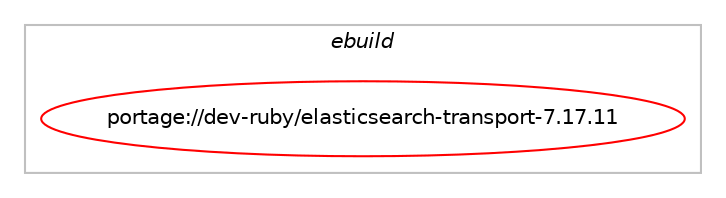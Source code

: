 digraph prolog {

# *************
# Graph options
# *************

newrank=true;
concentrate=true;
compound=true;
graph [rankdir=LR,fontname=Helvetica,fontsize=10,ranksep=1.5];#, ranksep=2.5, nodesep=0.2];
edge  [arrowhead=vee];
node  [fontname=Helvetica,fontsize=10];

# **********
# The ebuild
# **********

subgraph cluster_leftcol {
color=gray;
label=<<i>ebuild</i>>;
id [label="portage://dev-ruby/elasticsearch-transport-7.17.11", color=red, width=4, href="../dev-ruby/elasticsearch-transport-7.17.11.svg"];
}

# ****************
# The dependencies
# ****************

subgraph cluster_midcol {
color=gray;
label=<<i>dependencies</i>>;
subgraph cluster_compile {
fillcolor="#eeeeee";
style=filled;
label=<<i>compile</i>>;
# *** BEGIN UNKNOWN DEPENDENCY TYPE (TODO) ***
# id -> equal(use_conditional_group(positive,ruby_targets_ruby31,portage://dev-ruby/elasticsearch-transport-7.17.11,[package_dependency(portage://dev-ruby/elasticsearch-transport-7.17.11,install,no,dev-lang,ruby,none,[,,],[slot(3.1)],[])]))
# *** END UNKNOWN DEPENDENCY TYPE (TODO) ***

# *** BEGIN UNKNOWN DEPENDENCY TYPE (TODO) ***
# id -> equal(use_conditional_group(positive,ruby_targets_ruby31,portage://dev-ruby/elasticsearch-transport-7.17.11,[package_dependency(portage://dev-ruby/elasticsearch-transport-7.17.11,install,no,virtual,rubygems,none,[,,],[],[use(enable(ruby_targets_ruby31),negative)])]))
# *** END UNKNOWN DEPENDENCY TYPE (TODO) ***

# *** BEGIN UNKNOWN DEPENDENCY TYPE (TODO) ***
# id -> equal(use_conditional_group(positive,ruby_targets_ruby32,portage://dev-ruby/elasticsearch-transport-7.17.11,[package_dependency(portage://dev-ruby/elasticsearch-transport-7.17.11,install,no,dev-lang,ruby,none,[,,],[slot(3.2)],[])]))
# *** END UNKNOWN DEPENDENCY TYPE (TODO) ***

# *** BEGIN UNKNOWN DEPENDENCY TYPE (TODO) ***
# id -> equal(use_conditional_group(positive,ruby_targets_ruby32,portage://dev-ruby/elasticsearch-transport-7.17.11,[package_dependency(portage://dev-ruby/elasticsearch-transport-7.17.11,install,no,virtual,rubygems,none,[,,],[],[use(enable(ruby_targets_ruby32),negative)])]))
# *** END UNKNOWN DEPENDENCY TYPE (TODO) ***

}
subgraph cluster_compileandrun {
fillcolor="#eeeeee";
style=filled;
label=<<i>compile and run</i>>;
}
subgraph cluster_run {
fillcolor="#eeeeee";
style=filled;
label=<<i>run</i>>;
# *** BEGIN UNKNOWN DEPENDENCY TYPE (TODO) ***
# id -> equal(use_conditional_group(positive,ruby_targets_ruby31,portage://dev-ruby/elasticsearch-transport-7.17.11,[package_dependency(portage://dev-ruby/elasticsearch-transport-7.17.11,run,no,dev-lang,ruby,none,[,,],[slot(3.1)],[])]))
# *** END UNKNOWN DEPENDENCY TYPE (TODO) ***

# *** BEGIN UNKNOWN DEPENDENCY TYPE (TODO) ***
# id -> equal(use_conditional_group(positive,ruby_targets_ruby31,portage://dev-ruby/elasticsearch-transport-7.17.11,[package_dependency(portage://dev-ruby/elasticsearch-transport-7.17.11,run,no,dev-ruby,base64,none,[,,],[],[use(enable(ruby_targets_ruby31),negative)]),any_of_group([package_dependency(portage://dev-ruby/elasticsearch-transport-7.17.11,run,no,dev-ruby,faraday,none,[,,],[slot(2)],[use(enable(ruby_targets_ruby31),negative)]),package_dependency(portage://dev-ruby/elasticsearch-transport-7.17.11,run,no,dev-ruby,faraday,none,[,,],[slot(1)],[use(enable(ruby_targets_ruby31),negative)])]),package_dependency(portage://dev-ruby/elasticsearch-transport-7.17.11,run,no,dev-ruby,multi_json,none,[,,],[],[use(enable(ruby_targets_ruby31),negative)])]))
# *** END UNKNOWN DEPENDENCY TYPE (TODO) ***

# *** BEGIN UNKNOWN DEPENDENCY TYPE (TODO) ***
# id -> equal(use_conditional_group(positive,ruby_targets_ruby31,portage://dev-ruby/elasticsearch-transport-7.17.11,[package_dependency(portage://dev-ruby/elasticsearch-transport-7.17.11,run,no,virtual,rubygems,none,[,,],[],[use(enable(ruby_targets_ruby31),negative)])]))
# *** END UNKNOWN DEPENDENCY TYPE (TODO) ***

# *** BEGIN UNKNOWN DEPENDENCY TYPE (TODO) ***
# id -> equal(use_conditional_group(positive,ruby_targets_ruby32,portage://dev-ruby/elasticsearch-transport-7.17.11,[package_dependency(portage://dev-ruby/elasticsearch-transport-7.17.11,run,no,dev-lang,ruby,none,[,,],[slot(3.2)],[])]))
# *** END UNKNOWN DEPENDENCY TYPE (TODO) ***

# *** BEGIN UNKNOWN DEPENDENCY TYPE (TODO) ***
# id -> equal(use_conditional_group(positive,ruby_targets_ruby32,portage://dev-ruby/elasticsearch-transport-7.17.11,[package_dependency(portage://dev-ruby/elasticsearch-transport-7.17.11,run,no,dev-ruby,base64,none,[,,],[],[use(enable(ruby_targets_ruby32),negative)]),any_of_group([package_dependency(portage://dev-ruby/elasticsearch-transport-7.17.11,run,no,dev-ruby,faraday,none,[,,],[slot(2)],[use(enable(ruby_targets_ruby32),negative)]),package_dependency(portage://dev-ruby/elasticsearch-transport-7.17.11,run,no,dev-ruby,faraday,none,[,,],[slot(1)],[use(enable(ruby_targets_ruby32),negative)])]),package_dependency(portage://dev-ruby/elasticsearch-transport-7.17.11,run,no,dev-ruby,multi_json,none,[,,],[],[use(enable(ruby_targets_ruby32),negative)])]))
# *** END UNKNOWN DEPENDENCY TYPE (TODO) ***

# *** BEGIN UNKNOWN DEPENDENCY TYPE (TODO) ***
# id -> equal(use_conditional_group(positive,ruby_targets_ruby32,portage://dev-ruby/elasticsearch-transport-7.17.11,[package_dependency(portage://dev-ruby/elasticsearch-transport-7.17.11,run,no,virtual,rubygems,none,[,,],[],[use(enable(ruby_targets_ruby32),negative)])]))
# *** END UNKNOWN DEPENDENCY TYPE (TODO) ***

}
}

# **************
# The candidates
# **************

subgraph cluster_choices {
rank=same;
color=gray;
label=<<i>candidates</i>>;

}

}
